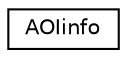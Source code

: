 digraph "Graphical Class Hierarchy"
{
 // LATEX_PDF_SIZE
  edge [fontname="Helvetica",fontsize="10",labelfontname="Helvetica",labelfontsize="10"];
  node [fontname="Helvetica",fontsize="10",shape=record];
  rankdir="LR";
  Node0 [label="AOIinfo",height=0.2,width=0.4,color="black", fillcolor="white", style="filled",URL="$classAOIinfo.html",tooltip=" "];
}
